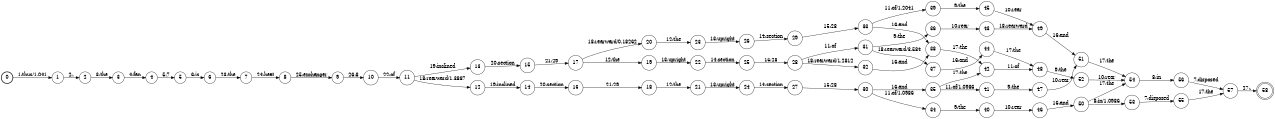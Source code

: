 digraph FST {
rankdir = LR;
size = "8.5,11";
label = "";
center = 1;
orientation = Portrait;
ranksep = "0.4";
nodesep = "0.25";
0 [label = "0", shape = circle, style = bold, fontsize = 14]
	0 -> 1 [label = "1:thus/1.041", fontsize = 14];
1 [label = "1", shape = circle, style = solid, fontsize = 14]
	1 -> 2 [label = "2:,", fontsize = 14];
2 [label = "2", shape = circle, style = solid, fontsize = 14]
	2 -> 3 [label = "3:the", fontsize = 14];
3 [label = "3", shape = circle, style = solid, fontsize = 14]
	3 -> 4 [label = "4:fan", fontsize = 14];
4 [label = "4", shape = circle, style = solid, fontsize = 14]
	4 -> 5 [label = "5:7", fontsize = 14];
5 [label = "5", shape = circle, style = solid, fontsize = 14]
	5 -> 6 [label = "6:is", fontsize = 14];
6 [label = "6", shape = circle, style = solid, fontsize = 14]
	6 -> 7 [label = "23:the", fontsize = 14];
7 [label = "7", shape = circle, style = solid, fontsize = 14]
	7 -> 8 [label = "24:heat", fontsize = 14];
8 [label = "8", shape = circle, style = solid, fontsize = 14]
	8 -> 9 [label = "25:exchanger", fontsize = 14];
9 [label = "9", shape = circle, style = solid, fontsize = 14]
	9 -> 10 [label = "26:8", fontsize = 14];
10 [label = "10", shape = circle, style = solid, fontsize = 14]
	10 -> 11 [label = "22:of", fontsize = 14];
11 [label = "11", shape = circle, style = solid, fontsize = 14]
	11 -> 12 [label = "18:rearward/1.3867", fontsize = 14];
	11 -> 13 [label = "19:inclined", fontsize = 14];
12 [label = "12", shape = circle, style = solid, fontsize = 14]
	12 -> 14 [label = "19:inclined", fontsize = 14];
13 [label = "13", shape = circle, style = solid, fontsize = 14]
	13 -> 15 [label = "20:section", fontsize = 14];
14 [label = "14", shape = circle, style = solid, fontsize = 14]
	14 -> 16 [label = "20:section", fontsize = 14];
15 [label = "15", shape = circle, style = solid, fontsize = 14]
	15 -> 17 [label = "21:29", fontsize = 14];
16 [label = "16", shape = circle, style = solid, fontsize = 14]
	16 -> 18 [label = "21:29", fontsize = 14];
17 [label = "17", shape = circle, style = solid, fontsize = 14]
	17 -> 19 [label = "12:the", fontsize = 14];
	17 -> 20 [label = "18:rearward/0.18262", fontsize = 14];
18 [label = "18", shape = circle, style = solid, fontsize = 14]
	18 -> 21 [label = "12:the", fontsize = 14];
19 [label = "19", shape = circle, style = solid, fontsize = 14]
	19 -> 22 [label = "13:upright", fontsize = 14];
20 [label = "20", shape = circle, style = solid, fontsize = 14]
	20 -> 23 [label = "12:the", fontsize = 14];
21 [label = "21", shape = circle, style = solid, fontsize = 14]
	21 -> 24 [label = "13:upright", fontsize = 14];
22 [label = "22", shape = circle, style = solid, fontsize = 14]
	22 -> 25 [label = "14:section", fontsize = 14];
23 [label = "23", shape = circle, style = solid, fontsize = 14]
	23 -> 26 [label = "13:upright", fontsize = 14];
24 [label = "24", shape = circle, style = solid, fontsize = 14]
	24 -> 27 [label = "14:section", fontsize = 14];
25 [label = "25", shape = circle, style = solid, fontsize = 14]
	25 -> 28 [label = "15:28", fontsize = 14];
26 [label = "26", shape = circle, style = solid, fontsize = 14]
	26 -> 29 [label = "14:section", fontsize = 14];
27 [label = "27", shape = circle, style = solid, fontsize = 14]
	27 -> 30 [label = "15:28", fontsize = 14];
28 [label = "28", shape = circle, style = solid, fontsize = 14]
	28 -> 32 [label = "18:rearward/1.2812", fontsize = 14];
	28 -> 31 [label = "11:of", fontsize = 14];
29 [label = "29", shape = circle, style = solid, fontsize = 14]
	29 -> 33 [label = "15:28", fontsize = 14];
30 [label = "30", shape = circle, style = solid, fontsize = 14]
	30 -> 35 [label = "16:and", fontsize = 14];
	30 -> 34 [label = "11:of/1.0986", fontsize = 14];
31 [label = "31", shape = circle, style = solid, fontsize = 14]
	31 -> 36 [label = "9:the", fontsize = 14];
	31 -> 37 [label = "18:rearward/3.584", fontsize = 14];
32 [label = "32", shape = circle, style = solid, fontsize = 14]
	32 -> 38 [label = "16:and", fontsize = 14];
33 [label = "33", shape = circle, style = solid, fontsize = 14]
	33 -> 38 [label = "16:and", fontsize = 14];
	33 -> 39 [label = "11:of/1.2041", fontsize = 14];
34 [label = "34", shape = circle, style = solid, fontsize = 14]
	34 -> 40 [label = "9:the", fontsize = 14];
35 [label = "35", shape = circle, style = solid, fontsize = 14]
	35 -> 42 [label = "17:the", fontsize = 14];
	35 -> 41 [label = "11:of/1.0986", fontsize = 14];
36 [label = "36", shape = circle, style = solid, fontsize = 14]
	36 -> 43 [label = "10:rear", fontsize = 14];
37 [label = "37", shape = circle, style = solid, fontsize = 14]
	37 -> 44 [label = "16:and", fontsize = 14];
38 [label = "38", shape = circle, style = solid, fontsize = 14]
	38 -> 42 [label = "17:the", fontsize = 14];
39 [label = "39", shape = circle, style = solid, fontsize = 14]
	39 -> 45 [label = "9:the", fontsize = 14];
40 [label = "40", shape = circle, style = solid, fontsize = 14]
	40 -> 46 [label = "10:rear", fontsize = 14];
41 [label = "41", shape = circle, style = solid, fontsize = 14]
	41 -> 47 [label = "9:the", fontsize = 14];
42 [label = "42", shape = circle, style = solid, fontsize = 14]
	42 -> 48 [label = "11:of", fontsize = 14];
43 [label = "43", shape = circle, style = solid, fontsize = 14]
	43 -> 49 [label = "18:rearward", fontsize = 14];
44 [label = "44", shape = circle, style = solid, fontsize = 14]
	44 -> 48 [label = "17:the", fontsize = 14];
45 [label = "45", shape = circle, style = solid, fontsize = 14]
	45 -> 49 [label = "10:rear", fontsize = 14];
46 [label = "46", shape = circle, style = solid, fontsize = 14]
	46 -> 50 [label = "16:and", fontsize = 14];
47 [label = "47", shape = circle, style = solid, fontsize = 14]
	47 -> 51 [label = "10:rear", fontsize = 14];
48 [label = "48", shape = circle, style = solid, fontsize = 14]
	48 -> 52 [label = "9:the", fontsize = 14];
49 [label = "49", shape = circle, style = solid, fontsize = 14]
	49 -> 51 [label = "16:and", fontsize = 14];
50 [label = "50", shape = circle, style = solid, fontsize = 14]
	50 -> 54 [label = "17:the", fontsize = 14];
	50 -> 53 [label = "8:in/1.0986", fontsize = 14];
51 [label = "51", shape = circle, style = solid, fontsize = 14]
	51 -> 54 [label = "17:the", fontsize = 14];
52 [label = "52", shape = circle, style = solid, fontsize = 14]
	52 -> 54 [label = "10:rear", fontsize = 14];
53 [label = "53", shape = circle, style = solid, fontsize = 14]
	53 -> 55 [label = "7:disposed", fontsize = 14];
54 [label = "54", shape = circle, style = solid, fontsize = 14]
	54 -> 56 [label = "8:in", fontsize = 14];
55 [label = "55", shape = circle, style = solid, fontsize = 14]
	55 -> 57 [label = "17:the", fontsize = 14];
56 [label = "56", shape = circle, style = solid, fontsize = 14]
	56 -> 57 [label = "7:disposed", fontsize = 14];
57 [label = "57", shape = circle, style = solid, fontsize = 14]
	57 -> 58 [label = "27:.", fontsize = 14];
58 [label = "58", shape = doublecircle, style = solid, fontsize = 14]
}
